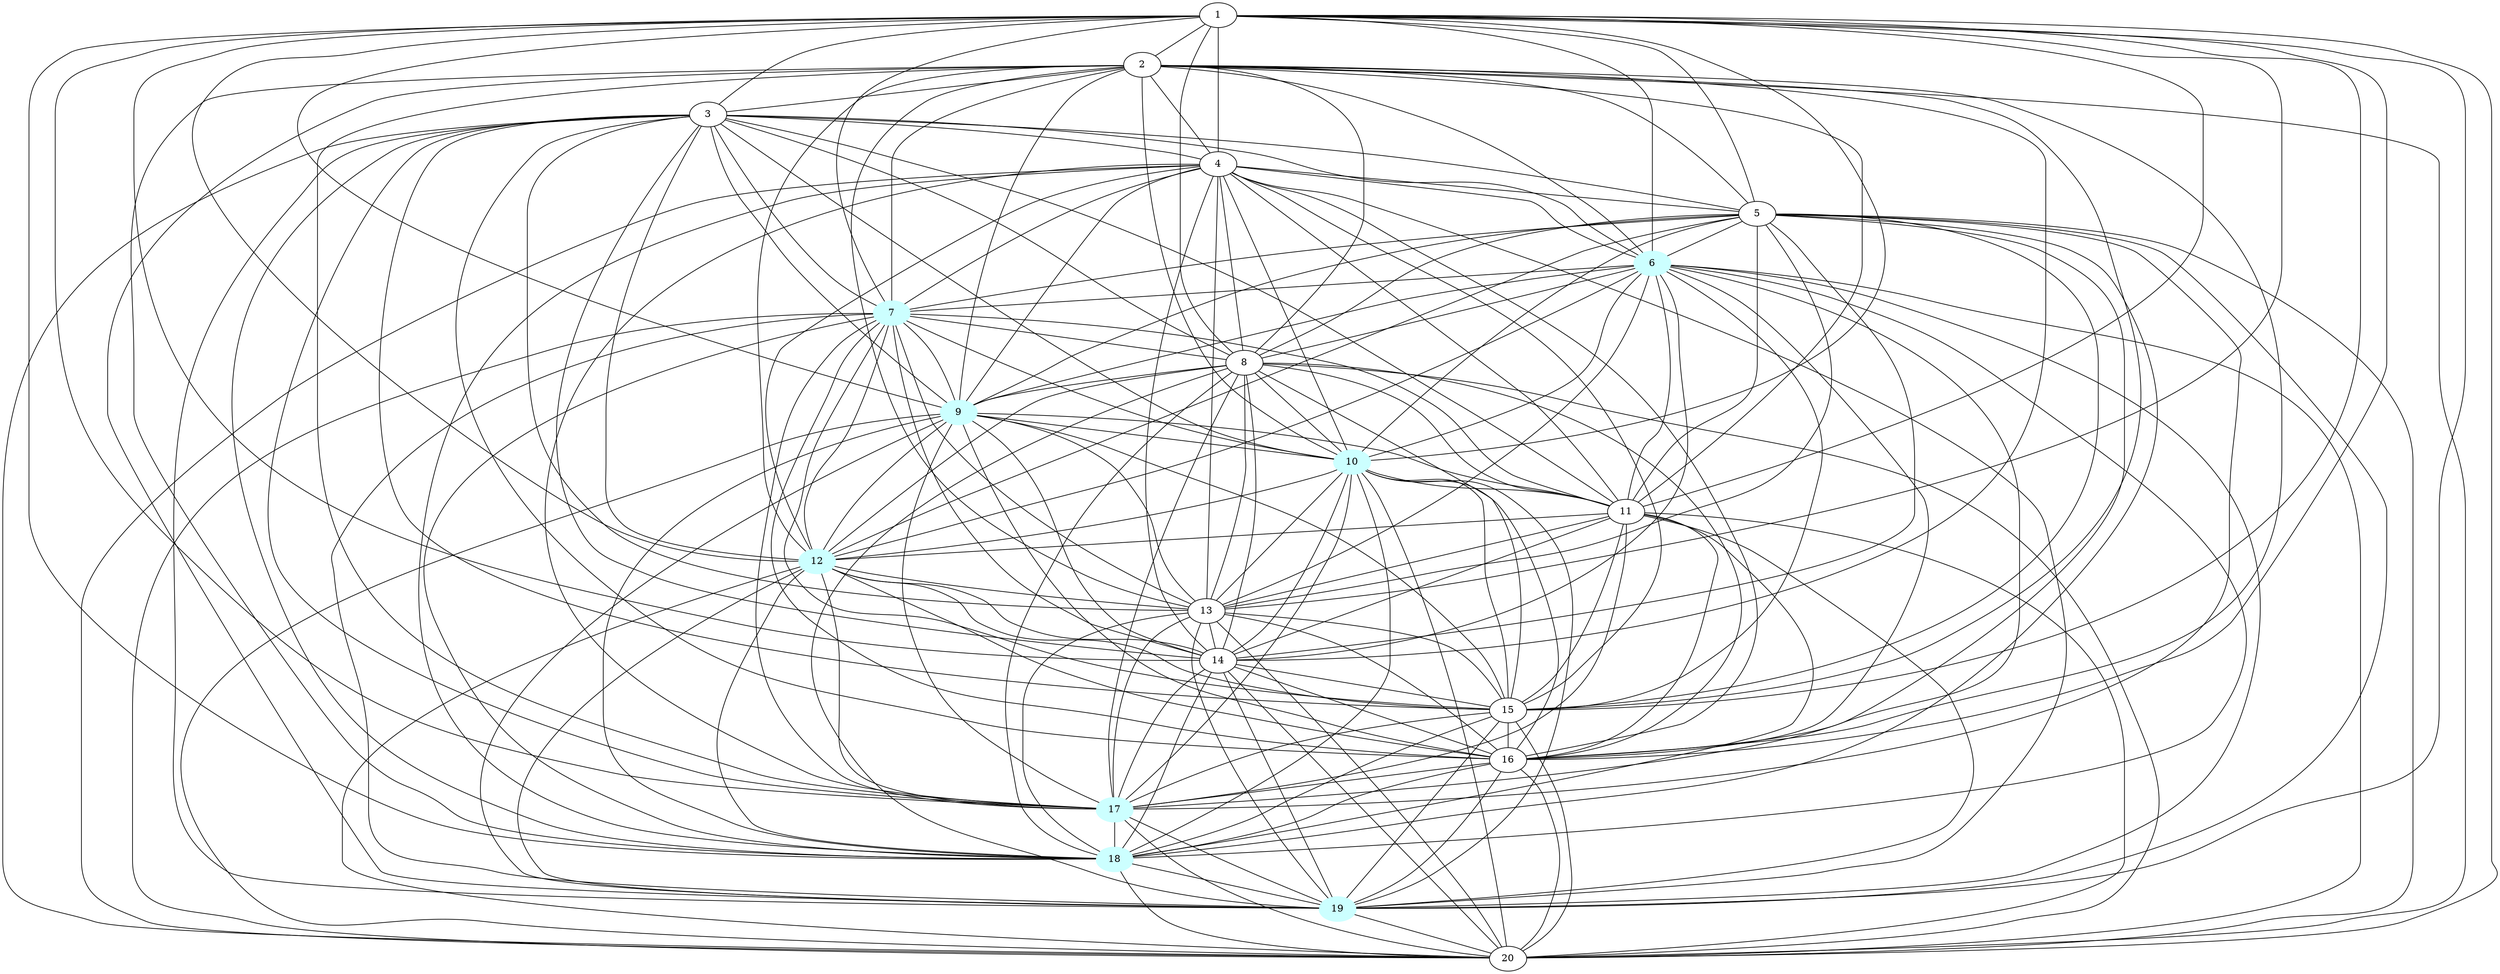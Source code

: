 graph G {
    6 [style=filled, color="#CCFFFF"];
    7 [style=filled, color="#CCFFFF"];
    9 [style=filled, color="#CCFFFF"];
    10 [style=filled, color="#CCFFFF"];
    12 [style=filled, color="#CCFFFF"];
    17 [style=filled, color="#CCFFFF"];
    18 [style=filled, color="#CCFFFF"];
    19 [style=filled, color="#CCFFFF"];
    1 -- 2 [len= 3]
    1 -- 3 [len= 3]
    1 -- 4 [len= 4]
    1 -- 5 [len= 4]
    1 -- 6 [len= 4]
    1 -- 7 [len= 3]
    1 -- 8 [len= 4]
    1 -- 9 [len= 4]
    1 -- 10 [len= 3]
    1 -- 11 [len= 3]
    1 -- 12 [len= 4]
    1 -- 13 [len= 4]
    1 -- 14 [len= 3]
    1 -- 15 [len= 3]
    1 -- 16 [len= 3]
    1 -- 17 [len= 3]
    1 -- 18 [len= 3]
    1 -- 19 [len= 3]
    1 -- 20 [len= 4]
    2 -- 3 [len= 4]
    2 -- 4 [len= 5]
    2 -- 5 [len= 5]
    2 -- 6 [len= 5]
    2 -- 7 [len= 4]
    2 -- 8 [len= 5]
    2 -- 9 [len= 5]
    2 -- 10 [len= 4]
    2 -- 11 [len= 4]
    2 -- 12 [len= 5]
    2 -- 13 [len= 4]
    2 -- 14 [len= 4]
    2 -- 15 [len= 4]
    2 -- 16 [len= 3]
    2 -- 17 [len= 4]
    2 -- 18 [len= 4]
    2 -- 19 [len= 4]
    2 -- 20 [len= 5]
    3 -- 4 [len= 3]
    3 -- 5 [len= 3]
    3 -- 6 [len= 4]
    3 -- 7 [len= 3]
    3 -- 8 [len= 4]
    3 -- 9 [len= 3]
    3 -- 10 [len= 3]
    3 -- 11 [len= 4]
    3 -- 12 [len= 3]
    3 -- 13 [len= 3]
    3 -- 14 [len= 3]
    3 -- 15 [len= 3]
    3 -- 16 [len= 3]
    3 -- 17 [len= 2]
    3 -- 18 [len= 2]
    3 -- 19 [len= 3]
    3 -- 20 [len= 3]
    4 -- 5 [len= 5]
    4 -- 6 [len= 4]
    4 -- 7 [len= 3]
    4 -- 8 [len= 4]
    4 -- 9 [len= 4]
    4 -- 10 [len= 3]
    4 -- 11 [len= 4]
    4 -- 12 [len= 3]
    4 -- 13 [len= 3]
    4 -- 14 [len= 3]
    4 -- 15 [len= 4]
    4 -- 16 [len= 4]
    4 -- 17 [len= 3]
    4 -- 18 [len= 2]
    4 -- 19 [len= 3]
    4 -- 20 [len= 4]
    5 -- 6 [len= 5]
    5 -- 7 [len= 4]
    5 -- 8 [len= 5]
    5 -- 9 [len= 4]
    5 -- 10 [len= 4]
    5 -- 11 [len= 5]
    5 -- 12 [len= 5]
    5 -- 13 [len= 5]
    5 -- 14 [len= 4]
    5 -- 15 [len= 3]
    5 -- 16 [len= 4]
    5 -- 17 [len= 4]
    5 -- 18 [len= 4]
    5 -- 19 [len= 4]
    5 -- 20 [len= 4]
    6 -- 7 [len= 3]
    6 -- 8 [len= 4]
    6 -- 9 [len= 3]
    6 -- 10 [len= 3]
    6 -- 11 [len= 5]
    6 -- 12 [len= 3]
    6 -- 13 [len= 4]
    6 -- 14 [len= 4]
    6 -- 15 [len= 4]
    6 -- 16 [len= 4]
    6 -- 17 [len= 3]
    6 -- 18 [len= 3]
    6 -- 19 [len= 3]
    6 -- 20 [len= 4]
    7 -- 8 [len= 4]
    7 -- 9 [len= 3]
    7 -- 10 [len= 3]
    7 -- 11 [len= 4]
    7 -- 12 [len= 3]
    7 -- 13 [len= 3]
    7 -- 14 [len= 3]
    7 -- 15 [len= 3]
    7 -- 16 [len= 3]
    7 -- 17 [len= 2]
    7 -- 18 [len= 2]
    7 -- 19 [len= 3]
    7 -- 20 [len= 3]
    8 -- 9 [len= 4]
    8 -- 10 [len= 3]
    8 -- 11 [len= 5]
    8 -- 12 [len= 4]
    8 -- 13 [len= 4]
    8 -- 14 [len= 3]
    8 -- 15 [len= 3]
    8 -- 16 [len= 4]
    8 -- 17 [len= 3]
    8 -- 18 [len= 3]
    8 -- 19 [len= 4]
    8 -- 20 [len= 3]
    9 -- 10 [len= 3]
    9 -- 11 [len= 4]
    9 -- 12 [len= 4]
    9 -- 13 [len= 4]
    9 -- 14 [len= 3]
    9 -- 15 [len= 3]
    9 -- 16 [len= 3]
    9 -- 17 [len= 3]
    9 -- 18 [len= 3]
    9 -- 19 [len= 3]
    9 -- 20 [len= 3]
    10 -- 11 [len= 4]
    10 -- 12 [len= 3]
    10 -- 13 [len= 4]
    10 -- 14 [len= 3]
    10 -- 15 [len= 3]
    10 -- 16 [len= 3]
    10 -- 17 [len= 2]
    10 -- 18 [len= 3]
    10 -- 19 [len= 3]
    10 -- 20 [len= 3]
    11 -- 12 [len= 4]
    11 -- 13 [len= 3]
    11 -- 14 [len= 3]
    11 -- 15 [len= 4]
    11 -- 16 [len= 3]
    11 -- 17 [len= 3]
    11 -- 18 [len= 3]
    11 -- 19 [len= 4]
    11 -- 20 [len= 4]
    12 -- 13 [len= 3]
    12 -- 14 [len= 3]
    12 -- 15 [len= 3]
    12 -- 16 [len= 4]
    12 -- 17 [len= 3]
    12 -- 18 [len= 2]
    12 -- 19 [len= 3]
    12 -- 20 [len= 4]
    13 -- 14 [len= 3]
    13 -- 15 [len= 3]
    13 -- 16 [len= 3]
    13 -- 17 [len= 3]
    13 -- 18 [len= 2]
    13 -- 19 [len= 3]
    13 -- 20 [len= 4]
    14 -- 15 [len= 3]
    14 -- 16 [len= 3]
    14 -- 17 [len= 3]
    14 -- 18 [len= 2]
    14 -- 19 [len= 3]
    14 -- 20 [len= 3]
    15 -- 16 [len= 3]
    15 -- 17 [len= 2]
    15 -- 18 [len= 3]
    15 -- 19 [len= 3]
    15 -- 20 [len= 3]
    16 -- 17 [len= 2]
    16 -- 18 [len= 3]
    16 -- 19 [len= 3]
    16 -- 20 [len= 3]
    17 -- 18 [len= 2]
    17 -- 19 [len= 3]
    17 -- 20 [len= 3]
    18 -- 19 [len= 3]
    18 -- 20 [len= 3]
    19 -- 20 [len= 3]
}

